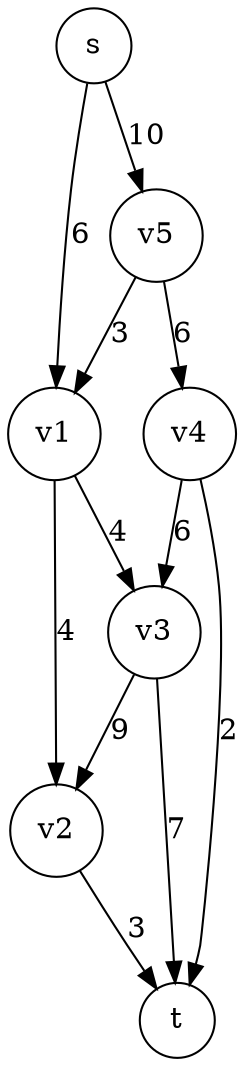 digraph questiontwo {
node [shape=circle]
s -> v1 [label=6]
s -> v5 [label=10]
v1 -> v2 [label=4]
v1 -> v3 [label=4]
v2 -> t [label=3]
v3 -> v2 [label=9]
v3 -> t [label=7]
v4 -> v3 [label=6]
v4 -> t [label=2]
v5 -> v1 [label=3]
v5 -> v4 [label=6]
}
